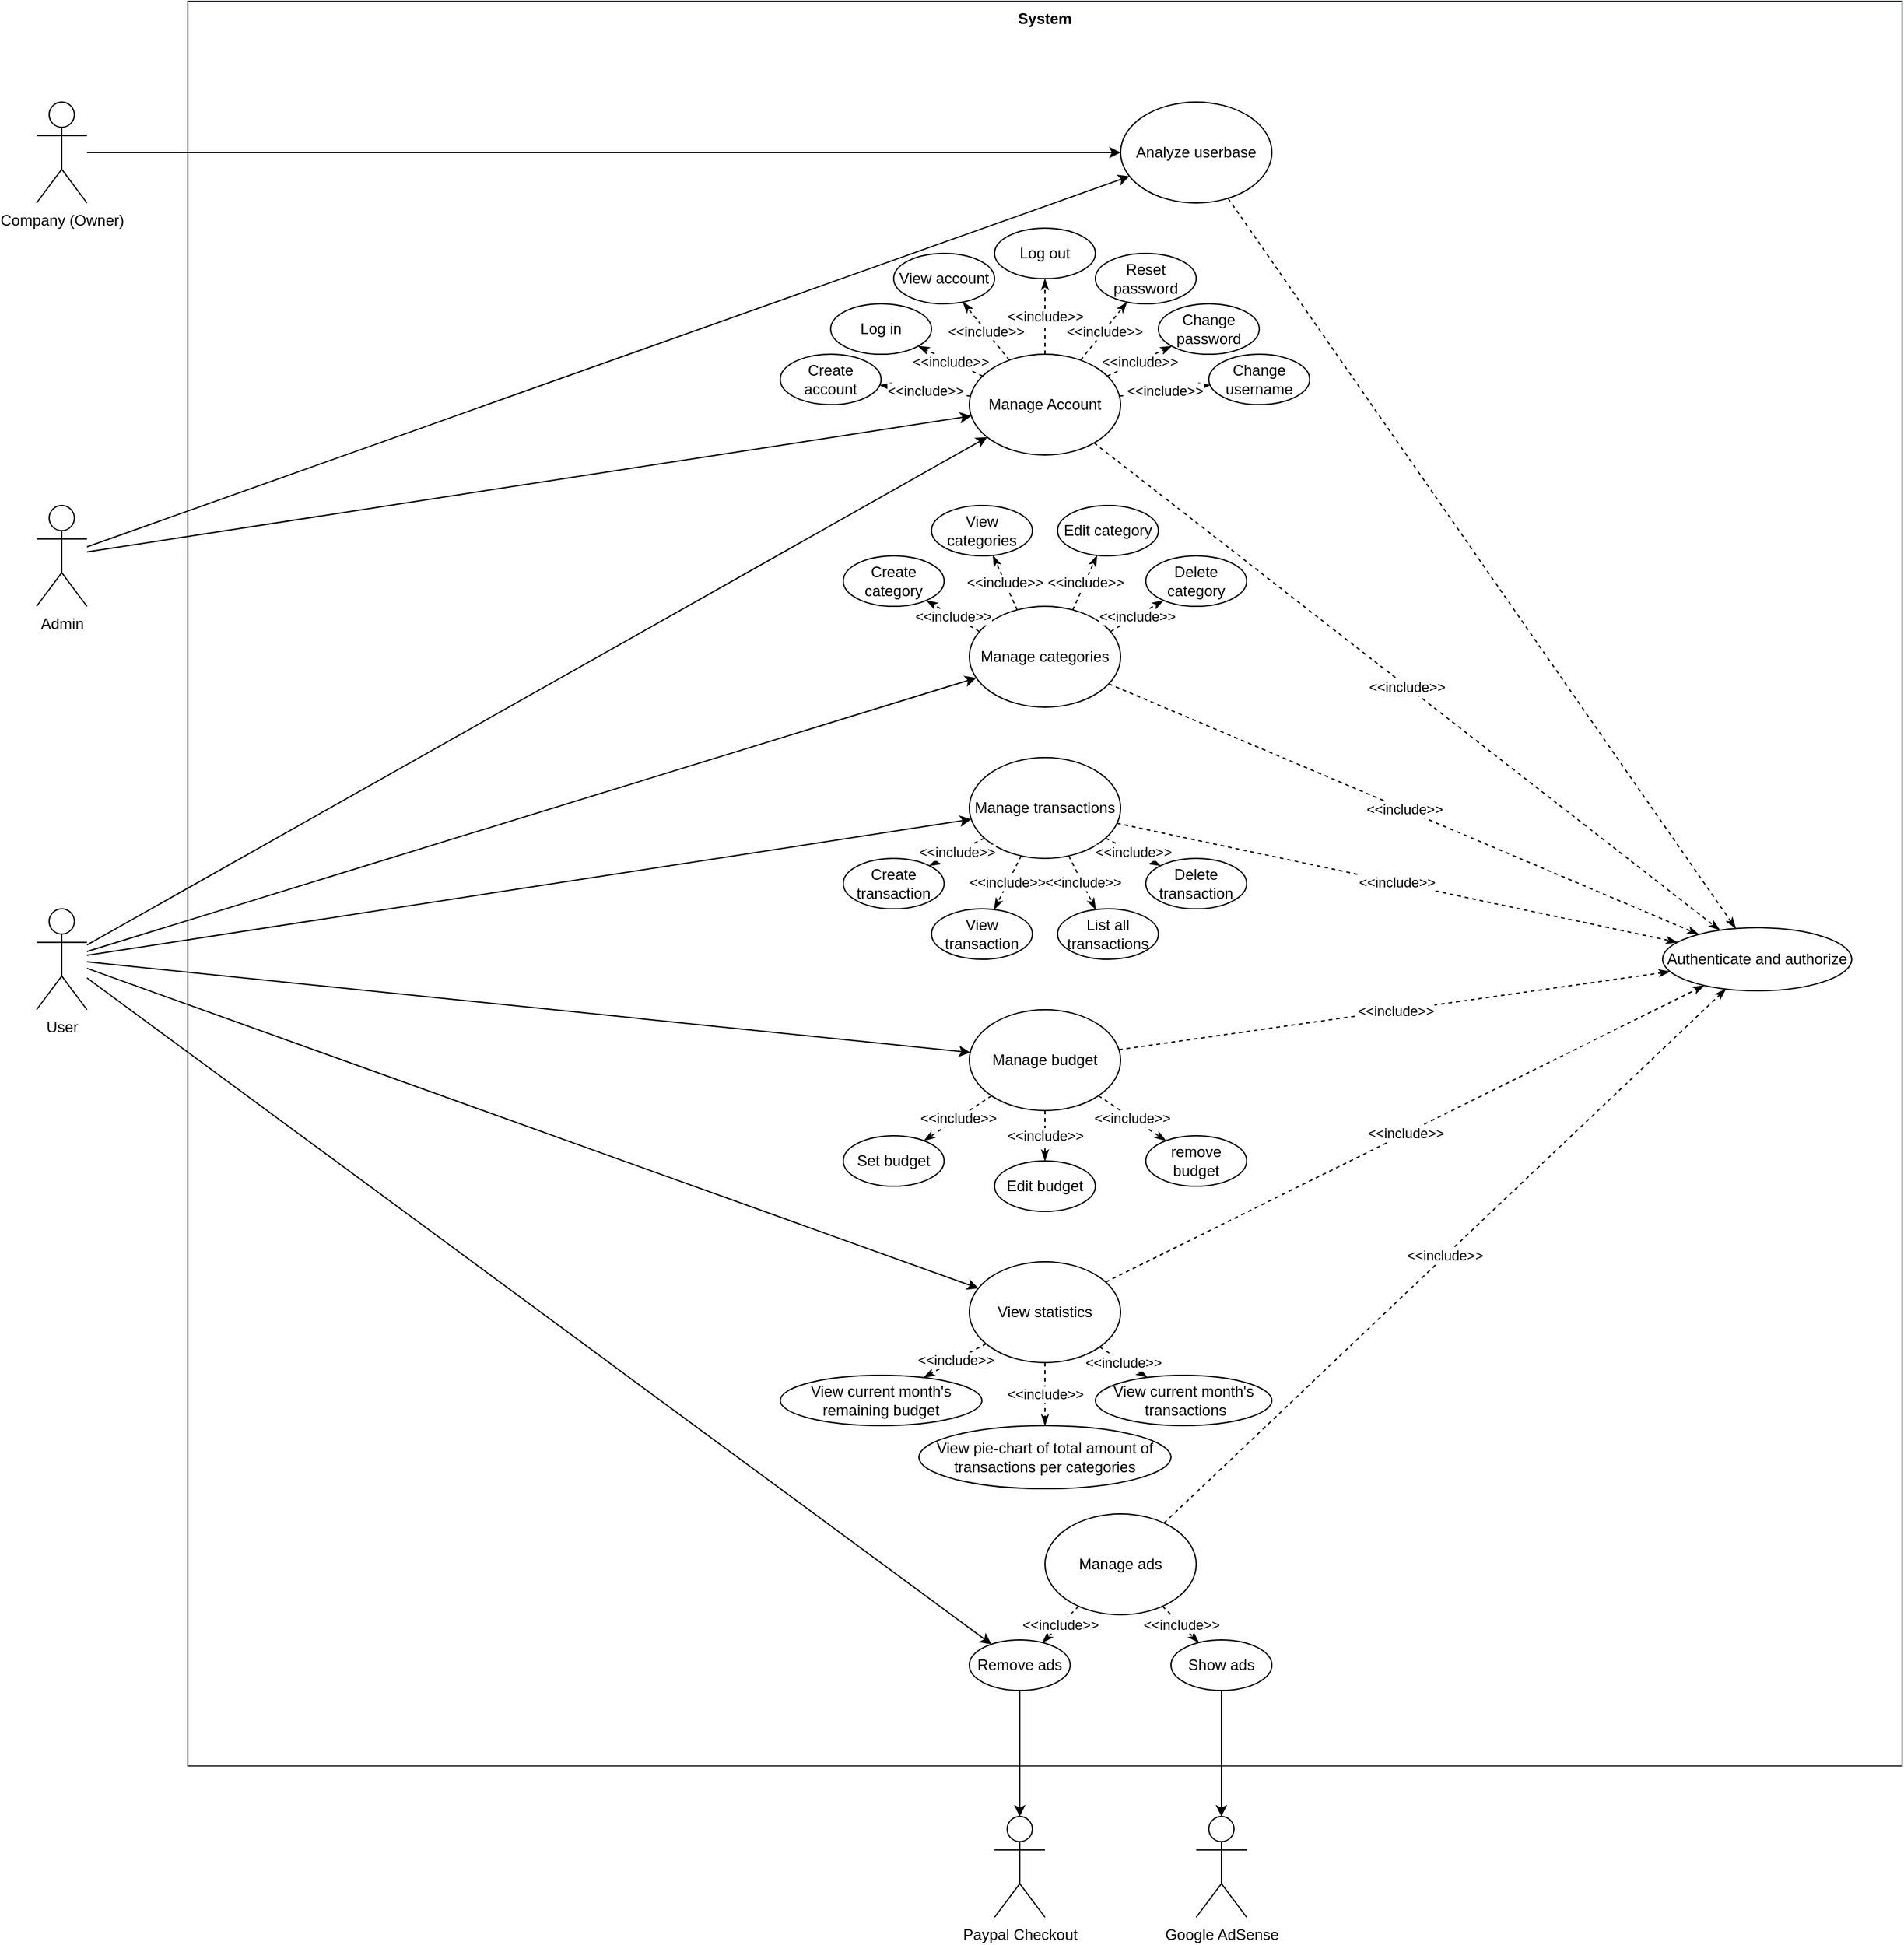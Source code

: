 <mxfile version="21.2.1" type="device">
  <diagram name="Page-1" id="2fynzbbunWQSpia0MH8g">
    <mxGraphModel dx="2643" dy="2145" grid="1" gridSize="10" guides="1" tooltips="1" connect="1" arrows="1" fold="1" page="1" pageScale="1" pageWidth="850" pageHeight="1100" math="0" shadow="0">
      <root>
        <mxCell id="0" />
        <mxCell id="1" parent="0" />
        <mxCell id="cZyoCQY_LDvx8M22JGRk-27" value="System" style="shape=rect;html=1;verticalAlign=top;fontStyle=1;whiteSpace=wrap;align=center;fillColor=none;strokeColor=#36393d;" vertex="1" parent="1">
          <mxGeometry x="-360" y="-320" width="1360" height="1400" as="geometry" />
        </mxCell>
        <mxCell id="k9iDeYTRiVOfP1uAQHDs-43" style="rounded=0;orthogonalLoop=1;jettySize=auto;html=1;" parent="1" source="k9iDeYTRiVOfP1uAQHDs-3" target="k9iDeYTRiVOfP1uAQHDs-10" edge="1">
          <mxGeometry relative="1" as="geometry" />
        </mxCell>
        <mxCell id="k9iDeYTRiVOfP1uAQHDs-46" style="rounded=0;orthogonalLoop=1;jettySize=auto;html=1;" parent="1" source="k9iDeYTRiVOfP1uAQHDs-3" target="k9iDeYTRiVOfP1uAQHDs-15" edge="1">
          <mxGeometry relative="1" as="geometry" />
        </mxCell>
        <mxCell id="k9iDeYTRiVOfP1uAQHDs-3" value="User" style="shape=umlActor;html=1;verticalLabelPosition=bottom;verticalAlign=top;align=center;" parent="1" vertex="1">
          <mxGeometry x="-480" y="400" width="40" height="80" as="geometry" />
        </mxCell>
        <mxCell id="k9iDeYTRiVOfP1uAQHDs-10" value="Manage Account" style="ellipse;whiteSpace=wrap;html=1;" parent="1" vertex="1">
          <mxGeometry x="260" y="-40" width="120" height="80" as="geometry" />
        </mxCell>
        <mxCell id="k9iDeYTRiVOfP1uAQHDs-11" value="Log in" style="ellipse;whiteSpace=wrap;html=1;" parent="1" vertex="1">
          <mxGeometry x="150" y="-80" width="80" height="40" as="geometry" />
        </mxCell>
        <mxCell id="k9iDeYTRiVOfP1uAQHDs-12" value="Log out" style="ellipse;whiteSpace=wrap;html=1;" parent="1" vertex="1">
          <mxGeometry x="280" y="-140" width="80" height="40" as="geometry" />
        </mxCell>
        <mxCell id="k9iDeYTRiVOfP1uAQHDs-15" value="Manage categories" style="ellipse;whiteSpace=wrap;html=1;" parent="1" vertex="1">
          <mxGeometry x="260" y="160" width="120" height="80" as="geometry" />
        </mxCell>
        <mxCell id="k9iDeYTRiVOfP1uAQHDs-55" value="" style="rounded=0;orthogonalLoop=1;jettySize=auto;html=1;" parent="1" source="k9iDeYTRiVOfP1uAQHDs-3" target="k9iDeYTRiVOfP1uAQHDs-17" edge="1">
          <mxGeometry relative="1" as="geometry">
            <mxPoint x="-160" y="643" as="sourcePoint" />
            <mxPoint x="291" y="711" as="targetPoint" />
          </mxGeometry>
        </mxCell>
        <mxCell id="k9iDeYTRiVOfP1uAQHDs-17" value="Manage transactions" style="ellipse;whiteSpace=wrap;html=1;" parent="1" vertex="1">
          <mxGeometry x="260" y="280" width="120" height="80" as="geometry" />
        </mxCell>
        <mxCell id="k9iDeYTRiVOfP1uAQHDs-57" value="Authenticate and authorize" style="ellipse;whiteSpace=wrap;html=1;" parent="1" vertex="1">
          <mxGeometry x="810" y="415" width="150" height="50" as="geometry" />
        </mxCell>
        <mxCell id="k9iDeYTRiVOfP1uAQHDs-66" value="Create transaction" style="ellipse;whiteSpace=wrap;html=1;" parent="1" vertex="1">
          <mxGeometry x="160" y="360" width="80" height="40" as="geometry" />
        </mxCell>
        <mxCell id="k9iDeYTRiVOfP1uAQHDs-18" value="View transaction" style="ellipse;whiteSpace=wrap;html=1;" parent="1" vertex="1">
          <mxGeometry x="230" y="400" width="80" height="40" as="geometry" />
        </mxCell>
        <mxCell id="k9iDeYTRiVOfP1uAQHDs-68" value="&amp;lt;&amp;lt;include&amp;gt;&amp;gt;" style="endArrow=classicThin;dashed=1;html=1;rounded=0;endFill=1;" parent="1" source="k9iDeYTRiVOfP1uAQHDs-17" target="k9iDeYTRiVOfP1uAQHDs-18" edge="1">
          <mxGeometry width="50" height="50" relative="1" as="geometry">
            <mxPoint x="207" y="733" as="sourcePoint" />
            <mxPoint x="193" y="747" as="targetPoint" />
          </mxGeometry>
        </mxCell>
        <mxCell id="k9iDeYTRiVOfP1uAQHDs-70" value="&amp;lt;&amp;lt;include&amp;gt;&amp;gt;" style="endArrow=classicThin;dashed=1;html=1;rounded=0;endFill=1;" parent="1" source="k9iDeYTRiVOfP1uAQHDs-17" target="k9iDeYTRiVOfP1uAQHDs-19" edge="1">
          <mxGeometry width="50" height="50" relative="1" as="geometry">
            <mxPoint x="211" y="895" as="sourcePoint" />
            <mxPoint x="169" y="945" as="targetPoint" />
          </mxGeometry>
        </mxCell>
        <mxCell id="k9iDeYTRiVOfP1uAQHDs-19" value="Delete transaction" style="ellipse;whiteSpace=wrap;html=1;" parent="1" vertex="1">
          <mxGeometry x="400" y="360" width="80" height="40" as="geometry" />
        </mxCell>
        <mxCell id="k9iDeYTRiVOfP1uAQHDs-74" value="&amp;lt;&amp;lt;include&amp;gt;&amp;gt;" style="endArrow=classicThin;dashed=1;html=1;rounded=0;endFill=1;" parent="1" source="k9iDeYTRiVOfP1uAQHDs-10" target="k9iDeYTRiVOfP1uAQHDs-73" edge="1">
          <mxGeometry width="50" height="50" relative="1" as="geometry">
            <mxPoint x="203" y="902" as="sourcePoint" />
            <mxPoint x="137" y="958" as="targetPoint" />
          </mxGeometry>
        </mxCell>
        <mxCell id="k9iDeYTRiVOfP1uAQHDs-75" value="&amp;lt;&amp;lt;include&amp;gt;&amp;gt;" style="endArrow=classicThin;dashed=1;html=1;rounded=0;endFill=1;" parent="1" source="k9iDeYTRiVOfP1uAQHDs-10" target="k9iDeYTRiVOfP1uAQHDs-11" edge="1">
          <mxGeometry width="50" height="50" relative="1" as="geometry">
            <mxPoint x="174" y="464" as="sourcePoint" />
            <mxPoint x="-34" y="516" as="targetPoint" />
          </mxGeometry>
        </mxCell>
        <mxCell id="k9iDeYTRiVOfP1uAQHDs-76" value="&amp;lt;&amp;lt;include&amp;gt;&amp;gt;" style="endArrow=classicThin;dashed=1;html=1;rounded=0;endFill=1;" parent="1" source="k9iDeYTRiVOfP1uAQHDs-10" target="k9iDeYTRiVOfP1uAQHDs-12" edge="1">
          <mxGeometry width="50" height="50" relative="1" as="geometry">
            <mxPoint x="184" y="474" as="sourcePoint" />
            <mxPoint x="-24" y="526" as="targetPoint" />
          </mxGeometry>
        </mxCell>
        <mxCell id="k9iDeYTRiVOfP1uAQHDs-73" value="Create account" style="ellipse;whiteSpace=wrap;html=1;" parent="1" vertex="1">
          <mxGeometry x="110" y="-40" width="80" height="40" as="geometry" />
        </mxCell>
        <mxCell id="k9iDeYTRiVOfP1uAQHDs-78" value="&amp;lt;&amp;lt;include&amp;gt;&amp;gt;" style="endArrow=classicThin;dashed=1;html=1;rounded=0;endFill=1;" parent="1" source="k9iDeYTRiVOfP1uAQHDs-10" target="k9iDeYTRiVOfP1uAQHDs-57" edge="1">
          <mxGeometry width="50" height="50" relative="1" as="geometry">
            <mxPoint x="289" y="361" as="sourcePoint" />
            <mxPoint x="423" y="341" as="targetPoint" />
          </mxGeometry>
        </mxCell>
        <mxCell id="k9iDeYTRiVOfP1uAQHDs-79" value="&amp;lt;&amp;lt;include&amp;gt;&amp;gt;" style="endArrow=classicThin;dashed=1;html=1;rounded=0;endFill=1;" parent="1" source="k9iDeYTRiVOfP1uAQHDs-15" target="k9iDeYTRiVOfP1uAQHDs-57" edge="1">
          <mxGeometry width="50" height="50" relative="1" as="geometry">
            <mxPoint x="280" y="427" as="sourcePoint" />
            <mxPoint x="438" y="356" as="targetPoint" />
          </mxGeometry>
        </mxCell>
        <mxCell id="k9iDeYTRiVOfP1uAQHDs-83" value="&amp;lt;&amp;lt;include&amp;gt;&amp;gt;" style="endArrow=classicThin;dashed=1;html=1;rounded=0;endFill=1;" parent="1" source="k9iDeYTRiVOfP1uAQHDs-17" target="k9iDeYTRiVOfP1uAQHDs-57" edge="1">
          <mxGeometry width="50" height="50" relative="1" as="geometry">
            <mxPoint x="170" y="290" as="sourcePoint" />
            <mxPoint x="621" y="-38" as="targetPoint" />
          </mxGeometry>
        </mxCell>
        <mxCell id="qqIUAzHDFkHWtuf4Z_03-3" value="&amp;lt;&amp;lt;include&amp;gt;&amp;gt;" style="endArrow=classicThin;dashed=1;html=1;rounded=0;endFill=1;" parent="1" source="k9iDeYTRiVOfP1uAQHDs-17" target="k9iDeYTRiVOfP1uAQHDs-66" edge="1">
          <mxGeometry width="50" height="50" relative="1" as="geometry">
            <mxPoint x="324" y="290" as="sourcePoint" />
            <mxPoint x="250" y="406" as="targetPoint" />
          </mxGeometry>
        </mxCell>
        <mxCell id="idFxrDe-Qr37dUGTvWFK-1" value="View account" style="ellipse;whiteSpace=wrap;html=1;" parent="1" vertex="1">
          <mxGeometry x="200" y="-120" width="80" height="40" as="geometry" />
        </mxCell>
        <mxCell id="idFxrDe-Qr37dUGTvWFK-2" value="&amp;lt;&amp;lt;include&amp;gt;&amp;gt;" style="endArrow=classicThin;dashed=1;html=1;rounded=0;endFill=1;" parent="1" source="k9iDeYTRiVOfP1uAQHDs-10" target="idFxrDe-Qr37dUGTvWFK-1" edge="1">
          <mxGeometry width="50" height="50" relative="1" as="geometry">
            <mxPoint x="373" y="-78" as="sourcePoint" />
            <mxPoint x="-14" y="476" as="targetPoint" />
          </mxGeometry>
        </mxCell>
        <mxCell id="fF6BAdNsicXdT381fATy-2" style="rounded=0;orthogonalLoop=1;jettySize=auto;html=1;" parent="1" source="k9iDeYTRiVOfP1uAQHDs-3" target="fF6BAdNsicXdT381fATy-34" edge="1">
          <mxGeometry relative="1" as="geometry">
            <mxPoint x="-331.4" y="419.52" as="sourcePoint" />
            <mxPoint x="268.55" y="645.7" as="targetPoint" />
          </mxGeometry>
        </mxCell>
        <mxCell id="fF6BAdNsicXdT381fATy-34" value="Manage budget" style="ellipse;whiteSpace=wrap;html=1;" parent="1" vertex="1">
          <mxGeometry x="260" y="480" width="120" height="80" as="geometry" />
        </mxCell>
        <mxCell id="fF6BAdNsicXdT381fATy-35" value="Set budget" style="ellipse;whiteSpace=wrap;html=1;" parent="1" vertex="1">
          <mxGeometry x="160" y="580" width="80" height="40" as="geometry" />
        </mxCell>
        <mxCell id="fF6BAdNsicXdT381fATy-36" value="Edit budget" style="ellipse;whiteSpace=wrap;html=1;" parent="1" vertex="1">
          <mxGeometry x="280" y="600" width="80" height="40" as="geometry" />
        </mxCell>
        <mxCell id="fF6BAdNsicXdT381fATy-37" value="remove budget" style="ellipse;whiteSpace=wrap;html=1;" parent="1" vertex="1">
          <mxGeometry x="400" y="580" width="80" height="40" as="geometry" />
        </mxCell>
        <mxCell id="fF6BAdNsicXdT381fATy-38" value="&amp;lt;&amp;lt;include&amp;gt;&amp;gt;" style="endArrow=classicThin;dashed=1;html=1;rounded=0;endFill=1;" parent="1" source="fF6BAdNsicXdT381fATy-34" target="fF6BAdNsicXdT381fATy-37" edge="1">
          <mxGeometry width="50" height="50" relative="1" as="geometry">
            <mxPoint x="211" y="1095" as="sourcePoint" />
            <mxPoint x="169" y="1145" as="targetPoint" />
          </mxGeometry>
        </mxCell>
        <mxCell id="fF6BAdNsicXdT381fATy-39" value="&amp;lt;&amp;lt;include&amp;gt;&amp;gt;" style="endArrow=classicThin;dashed=1;html=1;rounded=0;endFill=1;" parent="1" source="fF6BAdNsicXdT381fATy-34" target="fF6BAdNsicXdT381fATy-36" edge="1">
          <mxGeometry width="50" height="50" relative="1" as="geometry">
            <mxPoint x="207" y="933" as="sourcePoint" />
            <mxPoint x="193" y="947" as="targetPoint" />
          </mxGeometry>
        </mxCell>
        <mxCell id="fF6BAdNsicXdT381fATy-40" value="&amp;lt;&amp;lt;include&amp;gt;&amp;gt;" style="endArrow=classicThin;dashed=1;html=1;rounded=0;endFill=1;" parent="1" source="fF6BAdNsicXdT381fATy-34" target="fF6BAdNsicXdT381fATy-35" edge="1">
          <mxGeometry width="50" height="50" relative="1" as="geometry">
            <mxPoint x="324" y="490" as="sourcePoint" />
            <mxPoint x="250" y="606" as="targetPoint" />
          </mxGeometry>
        </mxCell>
        <mxCell id="fF6BAdNsicXdT381fATy-41" value="View categories" style="ellipse;whiteSpace=wrap;html=1;" parent="1" vertex="1">
          <mxGeometry x="230" y="80" width="80" height="40" as="geometry" />
        </mxCell>
        <mxCell id="fF6BAdNsicXdT381fATy-42" value="&amp;lt;&amp;lt;include&amp;gt;&amp;gt;" style="endArrow=classicThin;dashed=1;html=1;rounded=0;endFill=1;" parent="1" target="fF6BAdNsicXdT381fATy-45" edge="1">
          <mxGeometry width="50" height="50" relative="1" as="geometry">
            <mxPoint x="268" y="180" as="sourcePoint" />
            <mxPoint x="137" y="1158" as="targetPoint" />
          </mxGeometry>
        </mxCell>
        <mxCell id="fF6BAdNsicXdT381fATy-43" value="&amp;lt;&amp;lt;include&amp;gt;&amp;gt;" style="endArrow=classicThin;dashed=1;html=1;rounded=0;endFill=1;" parent="1" target="fF6BAdNsicXdT381fATy-41" edge="1">
          <mxGeometry width="50" height="50" relative="1" as="geometry">
            <mxPoint x="298" y="163" as="sourcePoint" />
            <mxPoint x="-34" y="716" as="targetPoint" />
          </mxGeometry>
        </mxCell>
        <mxCell id="fF6BAdNsicXdT381fATy-44" value="&amp;lt;&amp;lt;include&amp;gt;&amp;gt;" style="endArrow=classicThin;dashed=1;html=1;rounded=0;endFill=1;" parent="1" target="fF6BAdNsicXdT381fATy-48" edge="1">
          <mxGeometry width="50" height="50" relative="1" as="geometry">
            <mxPoint x="372" y="180" as="sourcePoint" />
            <mxPoint x="-24" y="726" as="targetPoint" />
          </mxGeometry>
        </mxCell>
        <mxCell id="fF6BAdNsicXdT381fATy-45" value="Create category" style="ellipse;whiteSpace=wrap;html=1;" parent="1" vertex="1">
          <mxGeometry x="160" y="120" width="80" height="40" as="geometry" />
        </mxCell>
        <mxCell id="fF6BAdNsicXdT381fATy-46" value="Edit category" style="ellipse;whiteSpace=wrap;html=1;" parent="1" vertex="1">
          <mxGeometry x="330" y="80" width="80" height="40" as="geometry" />
        </mxCell>
        <mxCell id="fF6BAdNsicXdT381fATy-47" value="&amp;lt;&amp;lt;include&amp;gt;&amp;gt;" style="endArrow=classicThin;dashed=1;html=1;rounded=0;endFill=1;" parent="1" target="fF6BAdNsicXdT381fATy-46" edge="1">
          <mxGeometry width="50" height="50" relative="1" as="geometry">
            <mxPoint x="342" y="163" as="sourcePoint" />
            <mxPoint x="-14" y="676" as="targetPoint" />
          </mxGeometry>
        </mxCell>
        <mxCell id="fF6BAdNsicXdT381fATy-48" value="Delete category" style="ellipse;whiteSpace=wrap;html=1;" parent="1" vertex="1">
          <mxGeometry x="400" y="120" width="80" height="40" as="geometry" />
        </mxCell>
        <mxCell id="fF6BAdNsicXdT381fATy-51" value="Change password" style="ellipse;whiteSpace=wrap;html=1;" parent="1" vertex="1">
          <mxGeometry x="410" y="-80" width="80" height="40" as="geometry" />
        </mxCell>
        <mxCell id="fF6BAdNsicXdT381fATy-52" value="&amp;lt;&amp;lt;include&amp;gt;&amp;gt;" style="endArrow=classicThin;dashed=1;html=1;rounded=0;endFill=1;" parent="1" source="k9iDeYTRiVOfP1uAQHDs-10" target="fF6BAdNsicXdT381fATy-55" edge="1">
          <mxGeometry width="50" height="50" relative="1" as="geometry">
            <mxPoint x="534.06" y="-10" as="sourcePoint" />
            <mxPoint x="411.06" y="948" as="targetPoint" />
          </mxGeometry>
        </mxCell>
        <mxCell id="fF6BAdNsicXdT381fATy-53" value="&amp;lt;&amp;lt;include&amp;gt;&amp;gt;" style="endArrow=classicThin;dashed=1;html=1;rounded=0;endFill=1;" parent="1" source="k9iDeYTRiVOfP1uAQHDs-10" target="fF6BAdNsicXdT381fATy-56" edge="1">
          <mxGeometry width="50" height="50" relative="1" as="geometry">
            <mxPoint x="566.06" y="-45" as="sourcePoint" />
            <mxPoint x="260.06" y="466" as="targetPoint" />
          </mxGeometry>
        </mxCell>
        <mxCell id="fF6BAdNsicXdT381fATy-54" value="&amp;lt;&amp;lt;include&amp;gt;&amp;gt;" style="endArrow=classicThin;dashed=1;html=1;rounded=0;endFill=1;" parent="1" source="k9iDeYTRiVOfP1uAQHDs-10" target="fF6BAdNsicXdT381fATy-51" edge="1">
          <mxGeometry width="50" height="50" relative="1" as="geometry">
            <mxPoint x="544.06" y="-32" as="sourcePoint" />
            <mxPoint x="240.06" y="506" as="targetPoint" />
          </mxGeometry>
        </mxCell>
        <mxCell id="fF6BAdNsicXdT381fATy-55" value="Change username" style="ellipse;whiteSpace=wrap;html=1;" parent="1" vertex="1">
          <mxGeometry x="450" y="-40" width="80" height="40" as="geometry" />
        </mxCell>
        <mxCell id="fF6BAdNsicXdT381fATy-56" value="Reset password" style="ellipse;whiteSpace=wrap;html=1;" parent="1" vertex="1">
          <mxGeometry x="360" y="-120" width="80" height="40" as="geometry" />
        </mxCell>
        <mxCell id="fF6BAdNsicXdT381fATy-58" value="&amp;lt;&amp;lt;include&amp;gt;&amp;gt;" style="endArrow=classicThin;dashed=1;html=1;rounded=0;endFill=1;" parent="1" source="fF6BAdNsicXdT381fATy-34" target="k9iDeYTRiVOfP1uAQHDs-57" edge="1">
          <mxGeometry width="50" height="50" relative="1" as="geometry">
            <mxPoint x="388" y="497" as="sourcePoint" />
            <mxPoint x="787" y="272" as="targetPoint" />
          </mxGeometry>
        </mxCell>
        <mxCell id="fF6BAdNsicXdT381fATy-59" value="View statistics" style="ellipse;whiteSpace=wrap;html=1;" parent="1" vertex="1">
          <mxGeometry x="260" y="680" width="120" height="80" as="geometry" />
        </mxCell>
        <mxCell id="fF6BAdNsicXdT381fATy-60" value="View current month&#39;s &lt;br&gt;remaining budget" style="ellipse;whiteSpace=wrap;html=1;" parent="1" vertex="1">
          <mxGeometry x="110" y="770" width="160" height="40" as="geometry" />
        </mxCell>
        <mxCell id="fF6BAdNsicXdT381fATy-61" value="View current month&#39;s&lt;br&gt;&amp;nbsp;transactions" style="ellipse;whiteSpace=wrap;html=1;" parent="1" vertex="1">
          <mxGeometry x="360" y="770" width="140" height="40" as="geometry" />
        </mxCell>
        <mxCell id="fF6BAdNsicXdT381fATy-62" value="View pie-chart of total amount of &lt;br&gt;transactions per categories" style="ellipse;whiteSpace=wrap;html=1;" parent="1" vertex="1">
          <mxGeometry x="220" y="810" width="200" height="50" as="geometry" />
        </mxCell>
        <mxCell id="fF6BAdNsicXdT381fATy-63" value="&amp;lt;&amp;lt;include&amp;gt;&amp;gt;" style="endArrow=classicThin;dashed=1;html=1;rounded=0;endFill=1;" parent="1" source="fF6BAdNsicXdT381fATy-59" target="fF6BAdNsicXdT381fATy-62" edge="1">
          <mxGeometry width="50" height="50" relative="1" as="geometry">
            <mxPoint x="211" y="1292.88" as="sourcePoint" />
            <mxPoint x="169" y="1342.88" as="targetPoint" />
          </mxGeometry>
        </mxCell>
        <mxCell id="fF6BAdNsicXdT381fATy-64" value="&amp;lt;&amp;lt;include&amp;gt;&amp;gt;" style="endArrow=classicThin;dashed=1;html=1;rounded=0;endFill=1;" parent="1" source="fF6BAdNsicXdT381fATy-59" target="fF6BAdNsicXdT381fATy-61" edge="1">
          <mxGeometry width="50" height="50" relative="1" as="geometry">
            <mxPoint x="207" y="1130.88" as="sourcePoint" />
            <mxPoint x="193" y="1144.88" as="targetPoint" />
          </mxGeometry>
        </mxCell>
        <mxCell id="fF6BAdNsicXdT381fATy-65" value="&amp;lt;&amp;lt;include&amp;gt;&amp;gt;" style="endArrow=classicThin;dashed=1;html=1;rounded=0;endFill=1;" parent="1" source="fF6BAdNsicXdT381fATy-59" target="fF6BAdNsicXdT381fATy-60" edge="1">
          <mxGeometry width="50" height="50" relative="1" as="geometry">
            <mxPoint x="324" y="687.88" as="sourcePoint" />
            <mxPoint x="250" y="803.88" as="targetPoint" />
          </mxGeometry>
        </mxCell>
        <mxCell id="fF6BAdNsicXdT381fATy-66" style="rounded=0;orthogonalLoop=1;jettySize=auto;html=1;" parent="1" source="k9iDeYTRiVOfP1uAQHDs-3" target="fF6BAdNsicXdT381fATy-59" edge="1">
          <mxGeometry relative="1" as="geometry">
            <mxPoint x="-300" y="400" as="sourcePoint" />
            <mxPoint x="268.55" y="843.58" as="targetPoint" />
          </mxGeometry>
        </mxCell>
        <mxCell id="fF6BAdNsicXdT381fATy-67" value="&amp;lt;&amp;lt;include&amp;gt;&amp;gt;" style="endArrow=classicThin;dashed=1;html=1;rounded=0;endFill=1;" parent="1" source="fF6BAdNsicXdT381fATy-59" target="k9iDeYTRiVOfP1uAQHDs-57" edge="1">
          <mxGeometry width="50" height="50" relative="1" as="geometry">
            <mxPoint x="388" y="694.88" as="sourcePoint" />
            <mxPoint x="786" y="460.88" as="targetPoint" />
          </mxGeometry>
        </mxCell>
        <mxCell id="fF6BAdNsicXdT381fATy-69" style="edgeStyle=orthogonalEdgeStyle;rounded=0;orthogonalLoop=1;jettySize=auto;html=1;exitX=0.5;exitY=1;exitDx=0;exitDy=0;" parent="1" source="k9iDeYTRiVOfP1uAQHDs-57" target="k9iDeYTRiVOfP1uAQHDs-57" edge="1">
          <mxGeometry relative="1" as="geometry" />
        </mxCell>
        <mxCell id="fF6BAdNsicXdT381fATy-71" value="Admin" style="shape=umlActor;html=1;verticalLabelPosition=bottom;verticalAlign=top;align=center;" parent="1" vertex="1">
          <mxGeometry x="-480" y="80" width="40" height="80" as="geometry" />
        </mxCell>
        <mxCell id="fF6BAdNsicXdT381fATy-72" value="Analyze userbase" style="ellipse;whiteSpace=wrap;html=1;" parent="1" vertex="1">
          <mxGeometry x="380" y="-240" width="120" height="80" as="geometry" />
        </mxCell>
        <mxCell id="fF6BAdNsicXdT381fATy-78" value="Company (Owner)" style="shape=umlActor;html=1;verticalLabelPosition=bottom;verticalAlign=top;align=center;" parent="1" vertex="1">
          <mxGeometry x="-480" y="-240" width="40" height="80" as="geometry" />
        </mxCell>
        <mxCell id="fF6BAdNsicXdT381fATy-80" value="" style="endArrow=classic;html=1;rounded=0;" parent="1" source="fF6BAdNsicXdT381fATy-71" target="k9iDeYTRiVOfP1uAQHDs-10" edge="1">
          <mxGeometry width="50" height="50" relative="1" as="geometry">
            <mxPoint x="-610" y="410" as="sourcePoint" />
            <mxPoint x="-560" y="360" as="targetPoint" />
          </mxGeometry>
        </mxCell>
        <mxCell id="fF6BAdNsicXdT381fATy-81" value="" style="endArrow=classic;html=1;rounded=0;" parent="1" source="fF6BAdNsicXdT381fATy-78" target="fF6BAdNsicXdT381fATy-72" edge="1">
          <mxGeometry width="50" height="50" relative="1" as="geometry">
            <mxPoint x="-500" y="-190" as="sourcePoint" />
            <mxPoint x="-450" y="-240" as="targetPoint" />
          </mxGeometry>
        </mxCell>
        <mxCell id="fF6BAdNsicXdT381fATy-82" value="" style="endArrow=classicThin;dashed=1;html=1;rounded=0;endFill=1;" parent="1" source="fF6BAdNsicXdT381fATy-72" target="k9iDeYTRiVOfP1uAQHDs-57" edge="1">
          <mxGeometry width="50" height="50" relative="1" as="geometry">
            <mxPoint x="-460" y="-90" as="sourcePoint" />
            <mxPoint x="-410" y="-140" as="targetPoint" />
          </mxGeometry>
        </mxCell>
        <mxCell id="fF6BAdNsicXdT381fATy-83" value="" style="endArrow=classic;html=1;rounded=0;" parent="1" source="fF6BAdNsicXdT381fATy-71" target="fF6BAdNsicXdT381fATy-72" edge="1">
          <mxGeometry width="50" height="50" relative="1" as="geometry">
            <mxPoint x="-460" y="-20" as="sourcePoint" />
            <mxPoint x="-410" y="-70" as="targetPoint" />
          </mxGeometry>
        </mxCell>
        <mxCell id="cZyoCQY_LDvx8M22JGRk-1" value="List all transactions" style="ellipse;whiteSpace=wrap;html=1;" vertex="1" parent="1">
          <mxGeometry x="330" y="400" width="80" height="40" as="geometry" />
        </mxCell>
        <mxCell id="cZyoCQY_LDvx8M22JGRk-2" value="&amp;lt;&amp;lt;include&amp;gt;&amp;gt;" style="endArrow=classicThin;dashed=1;html=1;rounded=0;endFill=1;" edge="1" parent="1" source="k9iDeYTRiVOfP1uAQHDs-17" target="cZyoCQY_LDvx8M22JGRk-1">
          <mxGeometry width="50" height="50" relative="1" as="geometry">
            <mxPoint x="308" y="367" as="sourcePoint" />
            <mxPoint x="271" y="431" as="targetPoint" />
          </mxGeometry>
        </mxCell>
        <mxCell id="cZyoCQY_LDvx8M22JGRk-9" value="Manage ads" style="ellipse;whiteSpace=wrap;html=1;" vertex="1" parent="1">
          <mxGeometry x="320" y="880" width="120" height="80" as="geometry" />
        </mxCell>
        <mxCell id="cZyoCQY_LDvx8M22JGRk-10" value="Remove ads" style="ellipse;whiteSpace=wrap;html=1;" vertex="1" parent="1">
          <mxGeometry x="260" y="980" width="80" height="40" as="geometry" />
        </mxCell>
        <mxCell id="cZyoCQY_LDvx8M22JGRk-11" value="Show ads" style="ellipse;whiteSpace=wrap;html=1;" vertex="1" parent="1">
          <mxGeometry x="420" y="980" width="80" height="40" as="geometry" />
        </mxCell>
        <mxCell id="cZyoCQY_LDvx8M22JGRk-14" value="&amp;lt;&amp;lt;include&amp;gt;&amp;gt;" style="endArrow=classicThin;dashed=1;html=1;rounded=0;endFill=1;" edge="1" source="cZyoCQY_LDvx8M22JGRk-9" target="cZyoCQY_LDvx8M22JGRk-11" parent="1">
          <mxGeometry width="50" height="50" relative="1" as="geometry">
            <mxPoint x="257" y="1353" as="sourcePoint" />
            <mxPoint x="243" y="1367" as="targetPoint" />
          </mxGeometry>
        </mxCell>
        <mxCell id="cZyoCQY_LDvx8M22JGRk-15" value="&amp;lt;&amp;lt;include&amp;gt;&amp;gt;" style="endArrow=classicThin;dashed=1;html=1;rounded=0;endFill=1;" edge="1" source="cZyoCQY_LDvx8M22JGRk-9" target="cZyoCQY_LDvx8M22JGRk-10" parent="1">
          <mxGeometry width="50" height="50" relative="1" as="geometry">
            <mxPoint x="261" y="1515" as="sourcePoint" />
            <mxPoint x="219" y="1565" as="targetPoint" />
          </mxGeometry>
        </mxCell>
        <mxCell id="cZyoCQY_LDvx8M22JGRk-23" style="rounded=0;orthogonalLoop=1;jettySize=auto;html=1;" edge="1" parent="1" source="k9iDeYTRiVOfP1uAQHDs-3" target="cZyoCQY_LDvx8M22JGRk-10">
          <mxGeometry relative="1" as="geometry">
            <mxPoint x="-430" y="458" as="sourcePoint" />
            <mxPoint x="279" y="749" as="targetPoint" />
          </mxGeometry>
        </mxCell>
        <mxCell id="cZyoCQY_LDvx8M22JGRk-24" value="&amp;lt;&amp;lt;include&amp;gt;&amp;gt;" style="endArrow=classicThin;dashed=1;html=1;rounded=0;endFill=1;" edge="1" parent="1" source="cZyoCQY_LDvx8M22JGRk-9" target="k9iDeYTRiVOfP1uAQHDs-57">
          <mxGeometry width="50" height="50" relative="1" as="geometry">
            <mxPoint x="377" y="745" as="sourcePoint" />
            <mxPoint x="855" y="496" as="targetPoint" />
          </mxGeometry>
        </mxCell>
        <mxCell id="cZyoCQY_LDvx8M22JGRk-25" value="Google AdSense" style="shape=umlActor;html=1;verticalLabelPosition=bottom;verticalAlign=top;align=center;" vertex="1" parent="1">
          <mxGeometry x="440" y="1120" width="40" height="80" as="geometry" />
        </mxCell>
        <mxCell id="cZyoCQY_LDvx8M22JGRk-26" value="" style="endArrow=classic;html=1;rounded=0;" edge="1" parent="1" source="cZyoCQY_LDvx8M22JGRk-11" target="cZyoCQY_LDvx8M22JGRk-25">
          <mxGeometry width="50" height="50" relative="1" as="geometry">
            <mxPoint x="1190" y="170" as="sourcePoint" />
            <mxPoint x="1240" y="120" as="targetPoint" />
          </mxGeometry>
        </mxCell>
        <mxCell id="cZyoCQY_LDvx8M22JGRk-28" value="Paypal Checkout" style="shape=umlActor;html=1;verticalLabelPosition=bottom;verticalAlign=top;align=center;" vertex="1" parent="1">
          <mxGeometry x="280" y="1120" width="40" height="80" as="geometry" />
        </mxCell>
        <mxCell id="cZyoCQY_LDvx8M22JGRk-29" value="" style="endArrow=classic;html=1;rounded=0;" edge="1" parent="1" source="cZyoCQY_LDvx8M22JGRk-10" target="cZyoCQY_LDvx8M22JGRk-28">
          <mxGeometry width="50" height="50" relative="1" as="geometry">
            <mxPoint x="990" y="1160" as="sourcePoint" />
            <mxPoint x="300" y="1170" as="targetPoint" />
          </mxGeometry>
        </mxCell>
      </root>
    </mxGraphModel>
  </diagram>
</mxfile>
